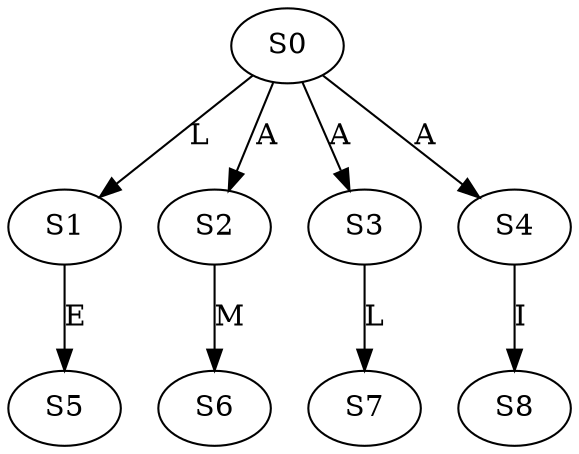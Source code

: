strict digraph  {
	S0 -> S1 [ label = L ];
	S0 -> S2 [ label = A ];
	S0 -> S3 [ label = A ];
	S0 -> S4 [ label = A ];
	S1 -> S5 [ label = E ];
	S2 -> S6 [ label = M ];
	S3 -> S7 [ label = L ];
	S4 -> S8 [ label = I ];
}

